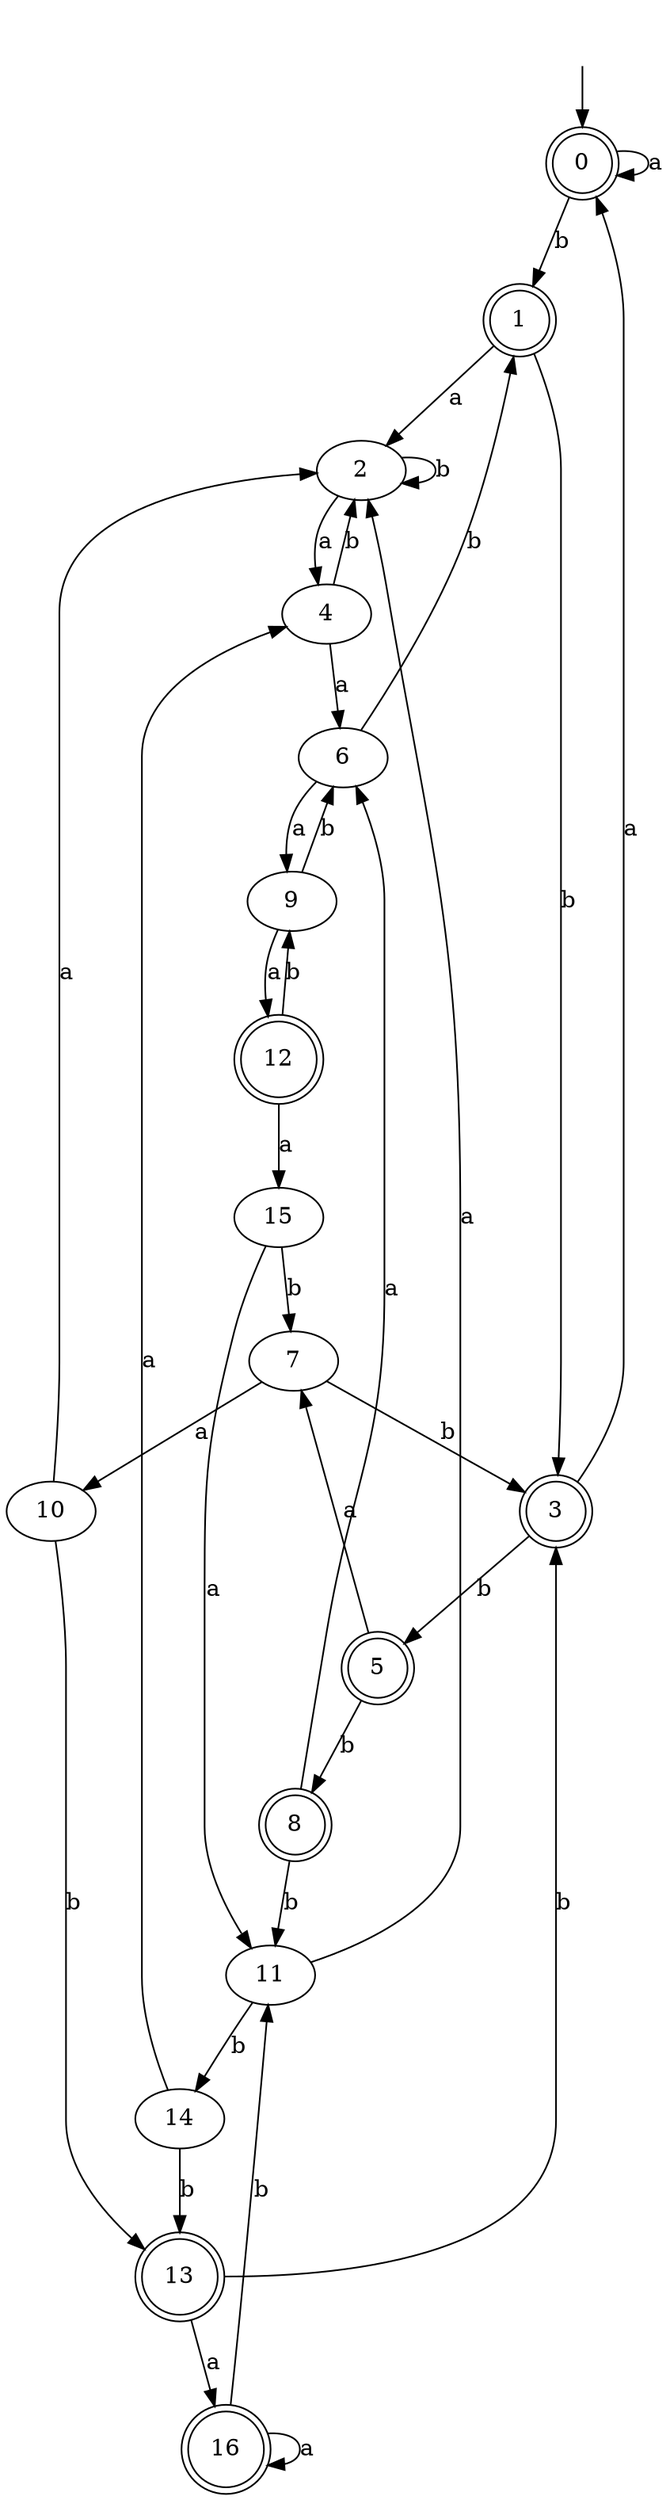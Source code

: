 digraph RandomDFA {
  __start0 [label="", shape=none];
  __start0 -> 0 [label=""];
  0 [shape=circle] [shape=doublecircle]
  0 -> 0 [label="a"]
  0 -> 1 [label="b"]
  1 [shape=doublecircle]
  1 -> 2 [label="a"]
  1 -> 3 [label="b"]
  2
  2 -> 4 [label="a"]
  2 -> 2 [label="b"]
  3 [shape=doublecircle]
  3 -> 0 [label="a"]
  3 -> 5 [label="b"]
  4
  4 -> 6 [label="a"]
  4 -> 2 [label="b"]
  5 [shape=doublecircle]
  5 -> 7 [label="a"]
  5 -> 8 [label="b"]
  6
  6 -> 9 [label="a"]
  6 -> 1 [label="b"]
  7
  7 -> 10 [label="a"]
  7 -> 3 [label="b"]
  8 [shape=doublecircle]
  8 -> 6 [label="a"]
  8 -> 11 [label="b"]
  9
  9 -> 12 [label="a"]
  9 -> 6 [label="b"]
  10
  10 -> 2 [label="a"]
  10 -> 13 [label="b"]
  11
  11 -> 2 [label="a"]
  11 -> 14 [label="b"]
  12 [shape=doublecircle]
  12 -> 15 [label="a"]
  12 -> 9 [label="b"]
  13 [shape=doublecircle]
  13 -> 16 [label="a"]
  13 -> 3 [label="b"]
  14
  14 -> 4 [label="a"]
  14 -> 13 [label="b"]
  15
  15 -> 11 [label="a"]
  15 -> 7 [label="b"]
  16 [shape=doublecircle]
  16 -> 16 [label="a"]
  16 -> 11 [label="b"]
}
